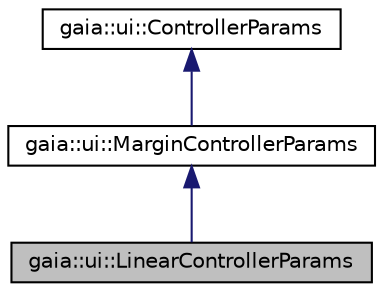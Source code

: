 digraph G
{
  edge [fontname="Helvetica",fontsize="10",labelfontname="Helvetica",labelfontsize="10"];
  node [fontname="Helvetica",fontsize="10",shape=record];
  Node1 [label="gaia::ui::LinearControllerParams",height=0.2,width=0.4,color="black", fillcolor="grey75", style="filled" fontcolor="black"];
  Node2 -> Node1 [dir=back,color="midnightblue",fontsize="10",style="solid",fontname="Helvetica"];
  Node2 [label="gaia::ui::MarginControllerParams",height=0.2,width=0.4,color="black", fillcolor="white", style="filled",URL="$de/dd1/classgaia_1_1ui_1_1_margin_controller_params.html",tooltip="Per-child layout information for layouts that support margins."];
  Node3 -> Node2 [dir=back,color="midnightblue",fontsize="10",style="solid",fontname="Helvetica"];
  Node3 [label="gaia::ui::ControllerParams",height=0.2,width=0.4,color="black", fillcolor="white", style="filled",URL="$de/d2f/classgaia_1_1ui_1_1_controller_params.html",tooltip="ControllerParams are used by widgets to tell their parents how they want to be laid out..."];
}
